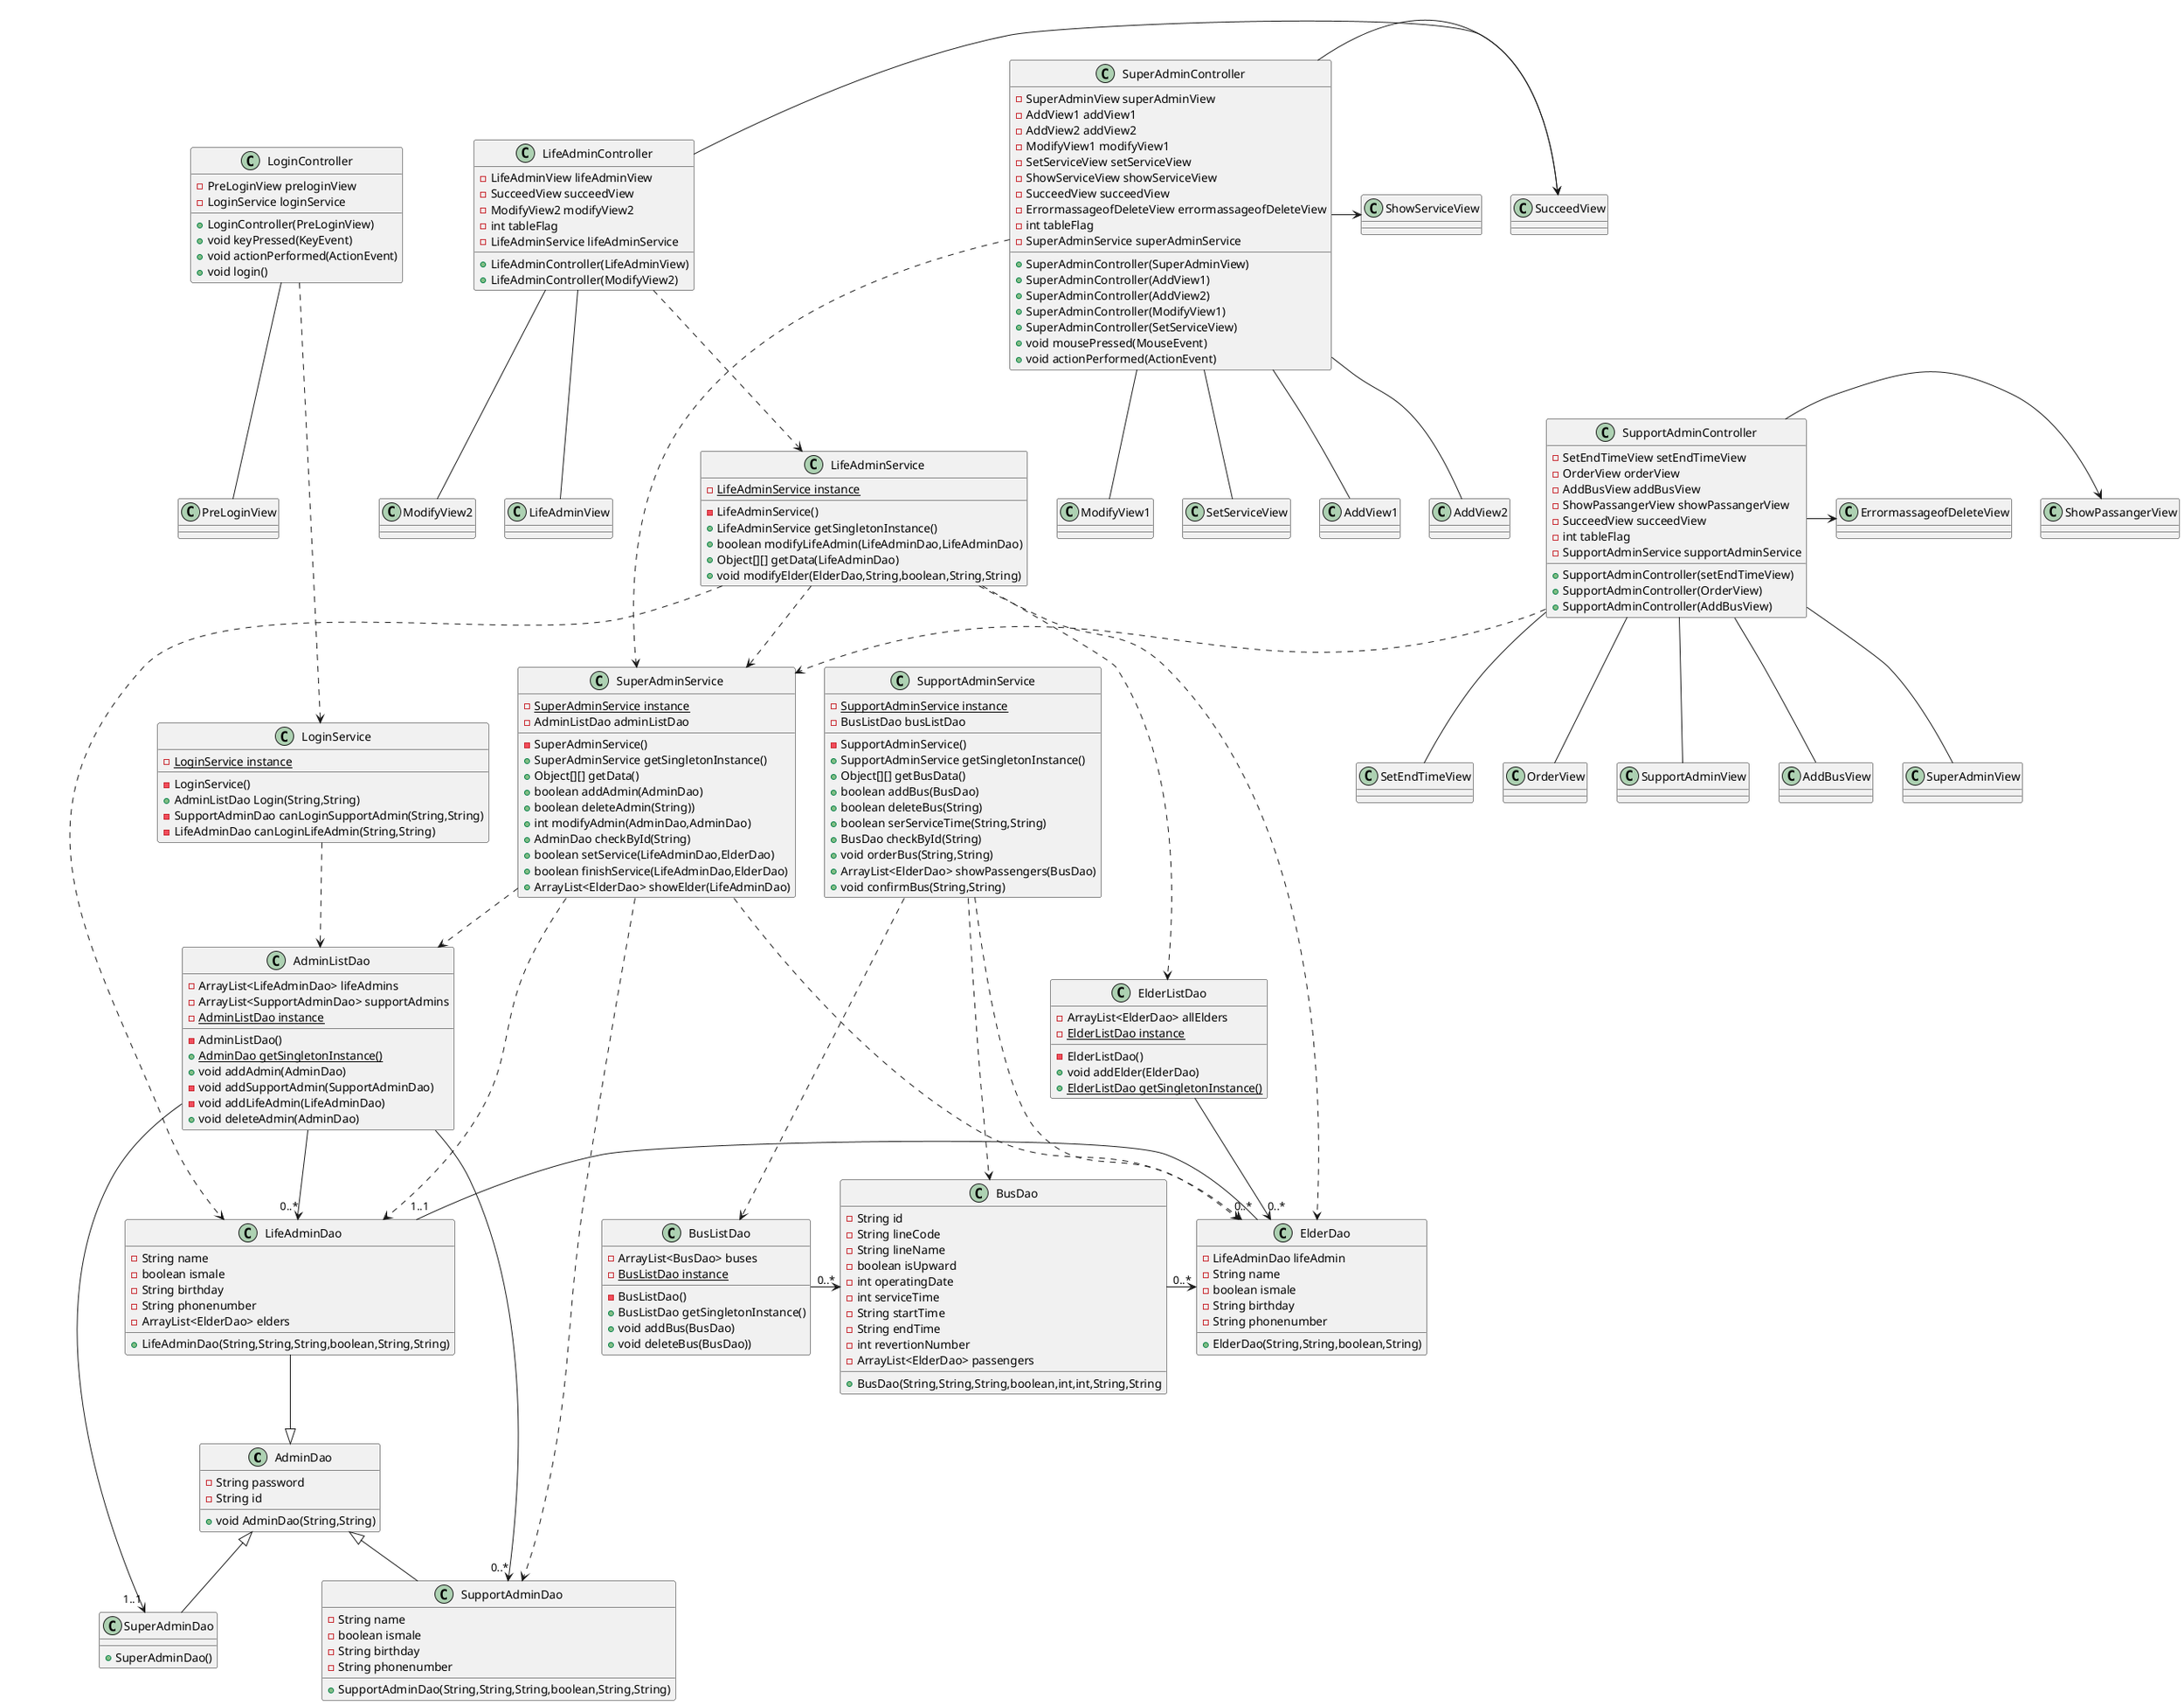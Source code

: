 @startuml
'https://plantuml.com/class-diagram




class AdminDao{
-String password
-String id
+void AdminDao(String,String)
}
class SupportAdminDao{
-String name
-boolean ismale
-String birthday
-String phonenumber
+SupportAdminDao(String,String,String,boolean,String,String)
}
class LifeAdminDao{
-String name
-boolean ismale
-String birthday
-String phonenumber
-ArrayList<ElderDao> elders
+LifeAdminDao(String,String,String,boolean,String,String)
}
class SuperAdminDao{
+SuperAdminDao()
}
class ElderDao{
-LifeAdminDao lifeAdmin
-String name
-boolean ismale
-String birthday
-String phonenumber
+ElderDao(String,String,boolean,String)
}
class ElderListDao{
-ArrayList<ElderDao> allElders
-{static}ElderListDao instance
-ElderListDao()
+void addElder(ElderDao)
+{static}ElderListDao getSingletonInstance()
}
class AdminListDao{
-ArrayList<LifeAdminDao> lifeAdmins
-ArrayList<SupportAdminDao> supportAdmins
-{static}AdminListDao instance
-AdminListDao()
+{static}AdminDao getSingletonInstance()
+void addAdmin(AdminDao)
-void addSupportAdmin(SupportAdminDao)
-void addLifeAdmin(LifeAdminDao)
+void deleteAdmin(AdminDao)
  }
 class BusDao{
 -String id
 -String lineCode
 -String lineName
 -boolean isUpward
 -int operatingDate
 -int serviceTime
 -String startTime
 -String endTime
 -int revertionNumber
 -ArrayList<ElderDao> passengers
 +BusDao(String,String,String,boolean,int,int,String,String
 }
 class BusListDao{
 -ArrayList<BusDao> buses
 -{static}BusListDao instance
 -BusListDao()
 +BusListDao getSingletonInstance()
 +void addBus(BusDao)
 +void deleteBus(BusDao))

 }
 class LoginService{
 -{static}LoginService instance
  -LoginService()
  +AdminListDao Login(String,String)
  -SupportAdminDao canLoginSupportAdmin(String,String)
  -LifeAdminDao canLoginLifeAdmin(String,String)
 }
 class SuperAdminService{
 -{static}SuperAdminService instance
 -AdminListDao adminListDao
 -SuperAdminService()
 +SuperAdminService getSingletonInstance()
 +Object[][] getData()
 +boolean addAdmin(AdminDao)
 +boolean deleteAdmin(String))
 +int modifyAdmin(AdminDao,AdminDao)
 +AdminDao checkById(String)
 +boolean setService(LifeAdminDao,ElderDao)
 +boolean finishService(LifeAdminDao,ElderDao)
 +ArrayList<ElderDao> showElder(LifeAdminDao)

 }
 class LifeAdminService{
 -{static}LifeAdminService instance
 -LifeAdminService()
 +LifeAdminService getSingletonInstance()
 +boolean modifyLifeAdmin(LifeAdminDao,LifeAdminDao)
 +Object[][] getData(LifeAdminDao)
 +void modifyElder(ElderDao,String,boolean,String,String)
 }
 class SupportAdminService{
 -{static}SupportAdminService instance
 -SupportAdminService()
 +SupportAdminService getSingletonInstance()
 -BusListDao busListDao
 +Object[][] getBusData()
 +boolean addBus(BusDao)
 +boolean deleteBus(String)
 +boolean serServiceTime(String,String)
 +BusDao checkById(String)
 +void orderBus(String,String)
 +ArrayList<ElderDao> showPassengers(BusDao)
 +void confirmBus(String,String)
 }
 class LoginController{
  -PreLoginView preloginView
  -LoginService loginService
  +LoginController(PreLoginView)
  +void keyPressed(KeyEvent)
  +void actionPerformed(ActionEvent)
  +void login()
 }
class SuperAdminController{
-SuperAdminView superAdminView
-AddView1 addView1
-AddView2 addView2
-ModifyView1 modifyView1
-SetServiceView setServiceView
-ShowServiceView showServiceView
-SucceedView succeedView
-ErrormassageofDeleteView errormassageofDeleteView
-int tableFlag
-SuperAdminService superAdminService
+SuperAdminController(SuperAdminView)
+SuperAdminController(AddView1)
+SuperAdminController(AddView2)
+SuperAdminController(ModifyView1)
+SuperAdminController(SetServiceView)
+void mousePressed(MouseEvent)
+void actionPerformed(ActionEvent)
}
class LifeAdminController{
-LifeAdminView lifeAdminView
-SucceedView succeedView
-ModifyView2 modifyView2
-int tableFlag
-LifeAdminService lifeAdminService
+LifeAdminController(LifeAdminView)
+LifeAdminController(ModifyView2)
}
class SupportAdminController{
-SetEndTimeView setEndTimeView
-OrderView orderView
-AddBusView addBusView
-ShowPassangerView showPassangerView
-SucceedView succeedView
-int tableFlag
-SupportAdminService supportAdminService
+SupportAdminController(setEndTimeView)
+SupportAdminController(OrderView)
+SupportAdminController(AddBusView)

}




class PreLoginView{}
class SuperAdminView{}
class AddView1{}
class AddView2{}
class ShowServiceView{}
class ModifyView1{}
class ModifyView2{}
class SetServiceView{}
class SetEndTimeView{}
class ErrormassageofDeleteView{}
class SucceedView{}
class OrderView
class LifeAdminView{}
class SupportAdminView{}
class AddBusView{}

LifeAdminDao--|>AdminDao
AdminDao<|--SupportAdminDao
AdminDao<|--SuperAdminDao
LifeAdminDao"1..1"-"0..*"ElderDao
AdminListDao-->"1..1"SuperAdminDao
AdminListDao-->"0..*"SupportAdminDao
AdminListDao-->"0..*"LifeAdminDao
BusListDao->"0..*"BusDao
BusDao->"0..*"ElderDao
ElderListDao->"0..*"ElderDao
LoginService..>AdminListDao
SuperAdminService..>AdminListDao
SuperAdminService..>ElderDao
SuperAdminService..>LifeAdminDao
SuperAdminService..>SupportAdminDao
LifeAdminService..>LifeAdminDao
LifeAdminService..>SuperAdminService
LifeAdminService..>ElderDao
LifeAdminService..>ElderListDao
SupportAdminService..>BusDao
SupportAdminService...>BusListDao
SupportAdminService..>ElderDao
LoginController...>LoginService
SuperAdminController..>SuperAdminService
LifeAdminController..>LifeAdminService
SupportAdminController..>SuperAdminService
LoginController-- PreLoginView
SuperAdminController-- AddView1
SuperAdminController-- AddView2
SuperAdminController-- ModifyView1
SuperAdminController-- SetServiceView
SuperAdminController-> ShowServiceView
SupportAdminController-> ErrormassageofDeleteView
SuperAdminController->SucceedView
SupportAdminController-- SuperAdminView

LifeAdminController-- LifeAdminView
LifeAdminController-> SucceedView
LifeAdminController-- ModifyView2
SupportAdminController-- SetEndTimeView
SupportAdminController-- OrderView
SupportAdminController --AddBusView
SupportAdminController->ShowPassangerView
SupportAdminController-- SupportAdminView
together {
class AdminListDao
class LifeAdminDao
class AdminDao
class BusDao
class ElderDao
class BusListDao
class ElderListDao
class SupportAdminDao
class SuperAdminDao
}
together {
class SuperAdminService
class LifeAdminService
class LoginService
class SupportAdminService
}
together {
 class LoginController
 class SupportAdminController
 class SuperAdminController
 class LifeAdminController
}
together {
class PreLoginView
class SuperAdminView
class AddView1
class AddView2
class ShowServiceView
class ModifyView1
class ModifyView2
class SetServiceView
class SetEndTimeView
class ErrormassageofDeleteView
class SucceedView
class OrderView
class LifeAdminView
class SupportAdminView
class AddBusView
}

@enduml